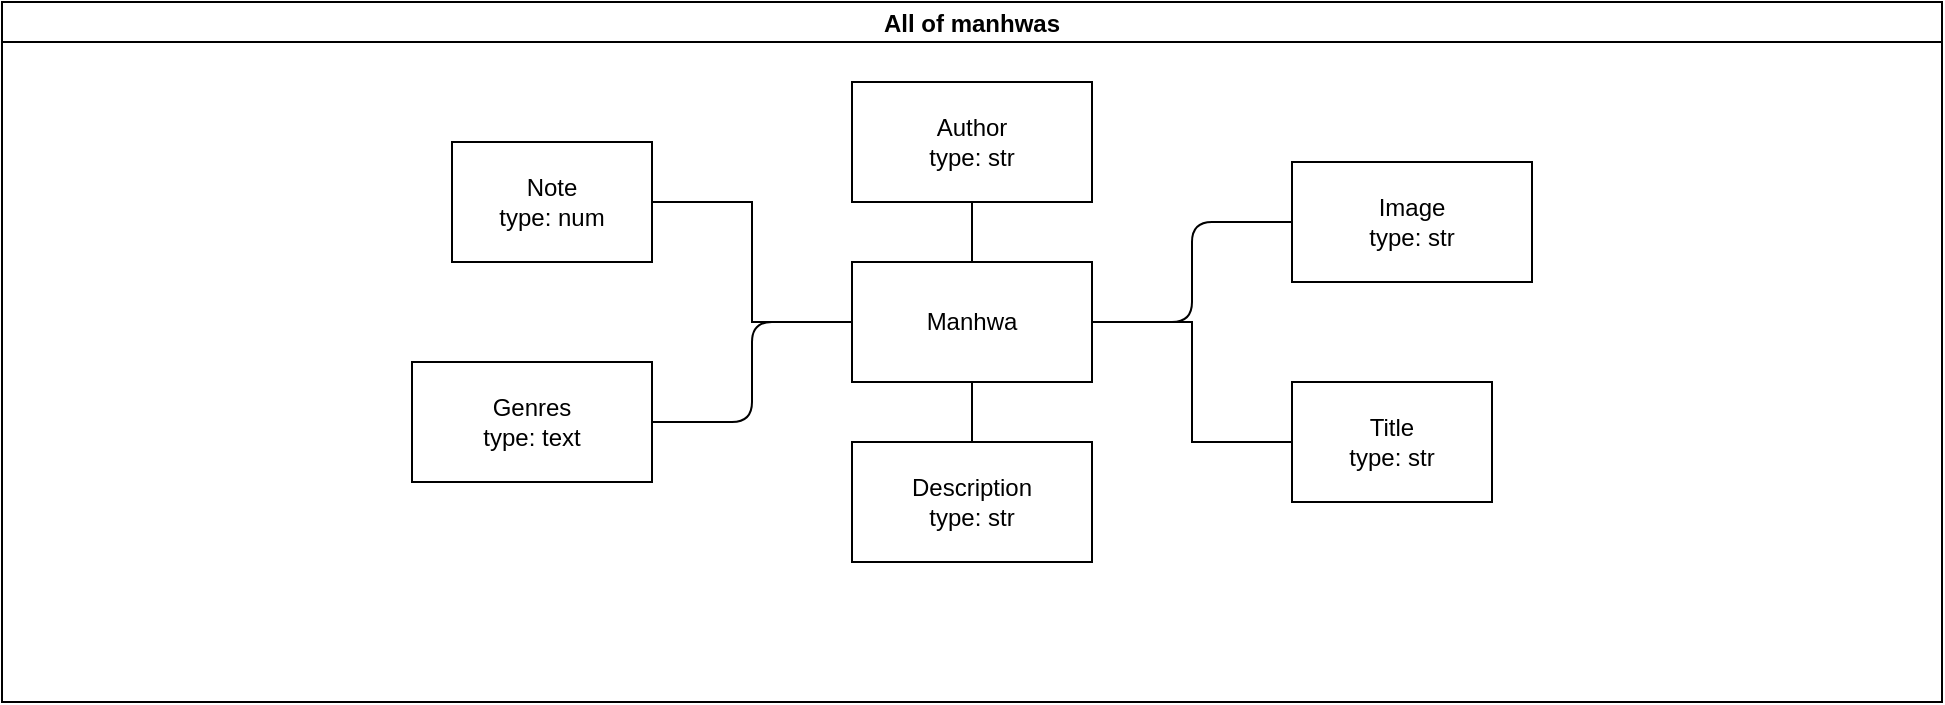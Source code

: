 <mxfile>
    <diagram id="dT4eaH6bii9O6tbr7AXM" name="Page-1">
        <mxGraphModel dx="1879" dy="392" grid="1" gridSize="10" guides="1" tooltips="1" connect="1" arrows="1" fold="1" page="1" pageScale="1" pageWidth="850" pageHeight="1100" math="0" shadow="0">
            <root>
                <mxCell id="0"/>
                <mxCell id="1" parent="0"/>
                <mxCell id="24" value="All of manhwas" style="swimlane;startSize=20;horizontal=1;containerType=tree;newEdgeStyle={&quot;edgeStyle&quot;:&quot;elbowEdgeStyle&quot;,&quot;startArrow&quot;:&quot;none&quot;,&quot;endArrow&quot;:&quot;none&quot;};gradientColor=none;swimlaneFillColor=default;" parent="1" vertex="1">
                    <mxGeometry x="-500" y="80" width="970" height="350" as="geometry"/>
                </mxCell>
                <mxCell id="25" value="" style="edgeStyle=elbowEdgeStyle;elbow=vertical;sourcePerimeterSpacing=0;targetPerimeterSpacing=0;startArrow=none;endArrow=none;rounded=0;curved=0;" parent="24" source="27" target="28" edge="1">
                    <mxGeometry relative="1" as="geometry"/>
                </mxCell>
                <mxCell id="26" value="" style="edgeStyle=elbowEdgeStyle;elbow=vertical;sourcePerimeterSpacing=0;targetPerimeterSpacing=0;startArrow=none;endArrow=none;rounded=0;curved=0;" parent="24" source="27" target="29" edge="1">
                    <mxGeometry relative="1" as="geometry"/>
                </mxCell>
                <UserObject label="Manhwa" treeRoot="1" id="27">
                    <mxCell style="whiteSpace=wrap;html=1;align=center;treeFolding=1;treeMoving=1;newEdgeStyle={&quot;edgeStyle&quot;:&quot;elbowEdgeStyle&quot;,&quot;startArrow&quot;:&quot;none&quot;,&quot;endArrow&quot;:&quot;none&quot;};" parent="24" vertex="1">
                        <mxGeometry x="425" y="130" width="120" height="60" as="geometry"/>
                    </mxCell>
                </UserObject>
                <mxCell id="28" value="Title&lt;br&gt;type: str" style="whiteSpace=wrap;html=1;align=center;verticalAlign=middle;treeFolding=1;treeMoving=1;newEdgeStyle={&quot;edgeStyle&quot;:&quot;elbowEdgeStyle&quot;,&quot;startArrow&quot;:&quot;none&quot;,&quot;endArrow&quot;:&quot;none&quot;};gradientColor=none;" parent="24" vertex="1">
                    <mxGeometry x="645" y="190" width="100" height="60" as="geometry"/>
                </mxCell>
                <mxCell id="29" value="Note&lt;br&gt;type: num" style="whiteSpace=wrap;html=1;align=center;verticalAlign=middle;treeFolding=1;treeMoving=1;newEdgeStyle={&quot;edgeStyle&quot;:&quot;elbowEdgeStyle&quot;,&quot;startArrow&quot;:&quot;none&quot;,&quot;endArrow&quot;:&quot;none&quot;};" parent="24" vertex="1">
                    <mxGeometry x="225" y="70" width="100" height="60" as="geometry"/>
                </mxCell>
                <mxCell id="30" value="" style="edgeStyle=elbowEdgeStyle;html=1;elbow=horizontal;startArrow=none;endArrow=none;" parent="24" source="27" target="31" edge="1">
                    <mxGeometry relative="1" as="geometry"/>
                </mxCell>
                <UserObject label="Genres&lt;br&gt;type: text" treeRoot="1" id="31">
                    <mxCell style="whiteSpace=wrap;html=1;align=center;treeFolding=1;treeMoving=1;newEdgeStyle={&quot;edgeStyle&quot;:&quot;elbowEdgeStyle&quot;,&quot;startArrow&quot;:&quot;none&quot;,&quot;endArrow&quot;:&quot;none&quot;};" parent="24" vertex="1">
                        <mxGeometry x="205" y="180" width="120" height="60" as="geometry"/>
                    </mxCell>
                </UserObject>
                <mxCell id="32" value="" style="edgeStyle=elbowEdgeStyle;html=1;elbow=horizontal;startArrow=none;endArrow=none;" parent="24" source="27" target="33" edge="1">
                    <mxGeometry relative="1" as="geometry"/>
                </mxCell>
                <UserObject label="Image&lt;div&gt;&lt;span style=&quot;color: rgb(0, 0, 0);&quot;&gt;type: str&lt;/span&gt;&lt;/div&gt;" treeRoot="1" id="33">
                    <mxCell style="whiteSpace=wrap;html=1;align=center;treeFolding=1;treeMoving=1;newEdgeStyle={&quot;edgeStyle&quot;:&quot;elbowEdgeStyle&quot;,&quot;startArrow&quot;:&quot;none&quot;,&quot;endArrow&quot;:&quot;none&quot;};" parent="24" vertex="1">
                        <mxGeometry x="645" y="80" width="120" height="60" as="geometry"/>
                    </mxCell>
                </UserObject>
                <mxCell id="34" value="" style="edgeStyle=elbowEdgeStyle;html=1;elbow=vertical;startArrow=none;endArrow=none;" parent="24" source="27" target="35" edge="1">
                    <mxGeometry relative="1" as="geometry"/>
                </mxCell>
                <UserObject label="Description&lt;br&gt;type: str" treeRoot="1" id="35">
                    <mxCell style="whiteSpace=wrap;html=1;align=center;treeFolding=1;treeMoving=1;newEdgeStyle={&quot;edgeStyle&quot;:&quot;elbowEdgeStyle&quot;,&quot;startArrow&quot;:&quot;none&quot;,&quot;endArrow&quot;:&quot;none&quot;};" parent="24" vertex="1">
                        <mxGeometry x="425" y="220" width="120" height="60" as="geometry"/>
                    </mxCell>
                </UserObject>
                <mxCell id="36" value="" style="edgeStyle=elbowEdgeStyle;html=1;elbow=horizontal;startArrow=none;endArrow=none;" edge="1" source="27" target="37" parent="24">
                    <mxGeometry relative="1" as="geometry"/>
                </mxCell>
                <UserObject label="Author&lt;br&gt;type: str" treeRoot="1" id="37">
                    <mxCell style="whiteSpace=wrap;html=1;align=center;treeFolding=1;treeMoving=1;newEdgeStyle={&quot;edgeStyle&quot;:&quot;elbowEdgeStyle&quot;,&quot;startArrow&quot;:&quot;none&quot;,&quot;endArrow&quot;:&quot;none&quot;};" vertex="1" parent="24">
                        <mxGeometry x="425" y="40" width="120" height="60" as="geometry"/>
                    </mxCell>
                </UserObject>
            </root>
        </mxGraphModel>
    </diagram>
</mxfile>